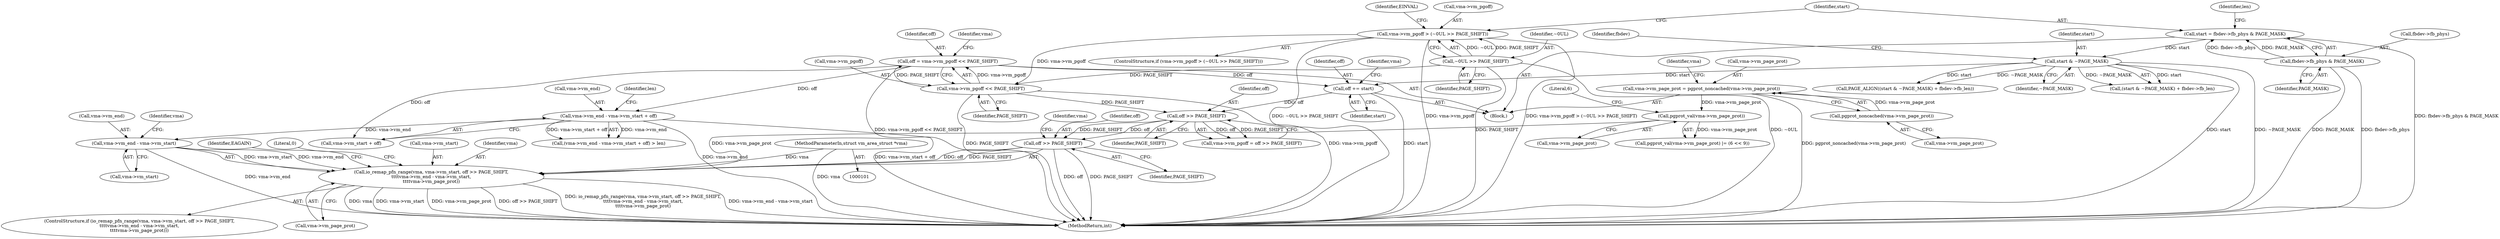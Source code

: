 digraph "0_linux_7314e613d5ff9f0934f7a0f74ed7973b903315d1_0@pointer" {
"1000195" [label="(Call,io_remap_pfn_range(vma, vma->vm_start, off >> PAGE_SHIFT,\n\t\t\t\tvma->vm_end - vma->vm_start,\n\t\t\t\tvma->vm_page_prot))"];
"1000103" [label="(MethodParameterIn,struct vm_area_struct *vma)"];
"1000203" [label="(Call,vma->vm_end - vma->vm_start)"];
"1000154" [label="(Call,vma->vm_end - vma->vm_start + off)"];
"1000145" [label="(Call,off = vma->vm_pgoff << PAGE_SHIFT)"];
"1000147" [label="(Call,vma->vm_pgoff << PAGE_SHIFT)"];
"1000117" [label="(Call,vma->vm_pgoff > (~0UL >> PAGE_SHIFT))"];
"1000121" [label="(Call,~0UL >> PAGE_SHIFT)"];
"1000200" [label="(Call,off >> PAGE_SHIFT)"];
"1000175" [label="(Call,off >> PAGE_SHIFT)"];
"1000168" [label="(Call,off += start)"];
"1000139" [label="(Call,start & ~PAGE_MASK)"];
"1000128" [label="(Call,start = fbdev->fb_phys & PAGE_MASK)"];
"1000130" [label="(Call,fbdev->fb_phys & PAGE_MASK)"];
"1000187" [label="(Call,pgprot_val(vma->vm_page_prot))"];
"1000178" [label="(Call,vma->vm_page_prot = pgprot_noncached(vma->vm_page_prot))"];
"1000182" [label="(Call,pgprot_noncached(vma->vm_page_prot))"];
"1000205" [label="(Identifier,vma)"];
"1000154" [label="(Call,vma->vm_end - vma->vm_start + off)"];
"1000168" [label="(Call,off += start)"];
"1000128" [label="(Call,start = fbdev->fb_phys & PAGE_MASK)"];
"1000201" [label="(Identifier,off)"];
"1000189" [label="(Identifier,vma)"];
"1000148" [label="(Call,vma->vm_pgoff)"];
"1000195" [label="(Call,io_remap_pfn_range(vma, vma->vm_start, off >> PAGE_SHIFT,\n\t\t\t\tvma->vm_end - vma->vm_start,\n\t\t\t\tvma->vm_page_prot))"];
"1000138" [label="(Call,(start & ~PAGE_MASK) + fbdev->fb_len)"];
"1000175" [label="(Call,off >> PAGE_SHIFT)"];
"1000176" [label="(Identifier,off)"];
"1000117" [label="(Call,vma->vm_pgoff > (~0UL >> PAGE_SHIFT))"];
"1000163" [label="(Identifier,len)"];
"1000182" [label="(Call,pgprot_noncached(vma->vm_page_prot))"];
"1000203" [label="(Call,vma->vm_end - vma->vm_start)"];
"1000196" [label="(Identifier,vma)"];
"1000155" [label="(Call,vma->vm_end)"];
"1000122" [label="(Identifier,~0UL)"];
"1000216" [label="(Identifier,EAGAIN)"];
"1000169" [label="(Identifier,off)"];
"1000179" [label="(Call,vma->vm_page_prot)"];
"1000211" [label="(Identifier,vma)"];
"1000139" [label="(Call,start & ~PAGE_MASK)"];
"1000218" [label="(Literal,0)"];
"1000171" [label="(Call,vma->vm_pgoff = off >> PAGE_SHIFT)"];
"1000170" [label="(Identifier,start)"];
"1000192" [label="(Literal,6)"];
"1000140" [label="(Identifier,start)"];
"1000202" [label="(Identifier,PAGE_SHIFT)"];
"1000187" [label="(Call,pgprot_val(vma->vm_page_prot))"];
"1000200" [label="(Call,off >> PAGE_SHIFT)"];
"1000145" [label="(Call,off = vma->vm_pgoff << PAGE_SHIFT)"];
"1000178" [label="(Call,vma->vm_page_prot = pgprot_noncached(vma->vm_page_prot))"];
"1000219" [label="(MethodReturn,int)"];
"1000151" [label="(Identifier,PAGE_SHIFT)"];
"1000186" [label="(Call,pgprot_val(vma->vm_page_prot) |= (6 << 9))"];
"1000177" [label="(Identifier,PAGE_SHIFT)"];
"1000104" [label="(Block,)"];
"1000131" [label="(Call,fbdev->fb_phys)"];
"1000204" [label="(Call,vma->vm_end)"];
"1000153" [label="(Call,(vma->vm_end - vma->vm_start + off) > len)"];
"1000143" [label="(Identifier,fbdev)"];
"1000116" [label="(ControlStructure,if (vma->vm_pgoff > (~0UL >> PAGE_SHIFT)))"];
"1000137" [label="(Call,PAGE_ALIGN((start & ~PAGE_MASK) + fbdev->fb_len))"];
"1000173" [label="(Identifier,vma)"];
"1000127" [label="(Identifier,EINVAL)"];
"1000118" [label="(Call,vma->vm_pgoff)"];
"1000207" [label="(Call,vma->vm_start)"];
"1000146" [label="(Identifier,off)"];
"1000141" [label="(Identifier,~PAGE_MASK)"];
"1000156" [label="(Identifier,vma)"];
"1000121" [label="(Call,~0UL >> PAGE_SHIFT)"];
"1000194" [label="(ControlStructure,if (io_remap_pfn_range(vma, vma->vm_start, off >> PAGE_SHIFT,\n\t\t\t\tvma->vm_end - vma->vm_start,\n\t\t\t\tvma->vm_page_prot)))"];
"1000158" [label="(Call,vma->vm_start + off)"];
"1000123" [label="(Identifier,PAGE_SHIFT)"];
"1000103" [label="(MethodParameterIn,struct vm_area_struct *vma)"];
"1000210" [label="(Call,vma->vm_page_prot)"];
"1000147" [label="(Call,vma->vm_pgoff << PAGE_SHIFT)"];
"1000129" [label="(Identifier,start)"];
"1000130" [label="(Call,fbdev->fb_phys & PAGE_MASK)"];
"1000136" [label="(Identifier,len)"];
"1000134" [label="(Identifier,PAGE_MASK)"];
"1000183" [label="(Call,vma->vm_page_prot)"];
"1000188" [label="(Call,vma->vm_page_prot)"];
"1000197" [label="(Call,vma->vm_start)"];
"1000195" -> "1000194"  [label="AST: "];
"1000195" -> "1000210"  [label="CFG: "];
"1000196" -> "1000195"  [label="AST: "];
"1000197" -> "1000195"  [label="AST: "];
"1000200" -> "1000195"  [label="AST: "];
"1000203" -> "1000195"  [label="AST: "];
"1000210" -> "1000195"  [label="AST: "];
"1000216" -> "1000195"  [label="CFG: "];
"1000218" -> "1000195"  [label="CFG: "];
"1000195" -> "1000219"  [label="DDG: vma->vm_start"];
"1000195" -> "1000219"  [label="DDG: vma->vm_page_prot"];
"1000195" -> "1000219"  [label="DDG: off >> PAGE_SHIFT"];
"1000195" -> "1000219"  [label="DDG: io_remap_pfn_range(vma, vma->vm_start, off >> PAGE_SHIFT,\n\t\t\t\tvma->vm_end - vma->vm_start,\n\t\t\t\tvma->vm_page_prot)"];
"1000195" -> "1000219"  [label="DDG: vma->vm_end - vma->vm_start"];
"1000195" -> "1000219"  [label="DDG: vma"];
"1000103" -> "1000195"  [label="DDG: vma"];
"1000203" -> "1000195"  [label="DDG: vma->vm_start"];
"1000203" -> "1000195"  [label="DDG: vma->vm_end"];
"1000200" -> "1000195"  [label="DDG: off"];
"1000200" -> "1000195"  [label="DDG: PAGE_SHIFT"];
"1000187" -> "1000195"  [label="DDG: vma->vm_page_prot"];
"1000103" -> "1000101"  [label="AST: "];
"1000103" -> "1000219"  [label="DDG: vma"];
"1000203" -> "1000207"  [label="CFG: "];
"1000204" -> "1000203"  [label="AST: "];
"1000207" -> "1000203"  [label="AST: "];
"1000211" -> "1000203"  [label="CFG: "];
"1000203" -> "1000219"  [label="DDG: vma->vm_end"];
"1000154" -> "1000203"  [label="DDG: vma->vm_end"];
"1000154" -> "1000153"  [label="AST: "];
"1000154" -> "1000158"  [label="CFG: "];
"1000155" -> "1000154"  [label="AST: "];
"1000158" -> "1000154"  [label="AST: "];
"1000163" -> "1000154"  [label="CFG: "];
"1000154" -> "1000219"  [label="DDG: vma->vm_end"];
"1000154" -> "1000219"  [label="DDG: vma->vm_start + off"];
"1000154" -> "1000153"  [label="DDG: vma->vm_end"];
"1000154" -> "1000153"  [label="DDG: vma->vm_start + off"];
"1000145" -> "1000154"  [label="DDG: off"];
"1000145" -> "1000104"  [label="AST: "];
"1000145" -> "1000147"  [label="CFG: "];
"1000146" -> "1000145"  [label="AST: "];
"1000147" -> "1000145"  [label="AST: "];
"1000156" -> "1000145"  [label="CFG: "];
"1000145" -> "1000219"  [label="DDG: vma->vm_pgoff << PAGE_SHIFT"];
"1000147" -> "1000145"  [label="DDG: vma->vm_pgoff"];
"1000147" -> "1000145"  [label="DDG: PAGE_SHIFT"];
"1000145" -> "1000158"  [label="DDG: off"];
"1000145" -> "1000168"  [label="DDG: off"];
"1000147" -> "1000151"  [label="CFG: "];
"1000148" -> "1000147"  [label="AST: "];
"1000151" -> "1000147"  [label="AST: "];
"1000147" -> "1000219"  [label="DDG: vma->vm_pgoff"];
"1000147" -> "1000219"  [label="DDG: PAGE_SHIFT"];
"1000117" -> "1000147"  [label="DDG: vma->vm_pgoff"];
"1000121" -> "1000147"  [label="DDG: PAGE_SHIFT"];
"1000147" -> "1000175"  [label="DDG: PAGE_SHIFT"];
"1000117" -> "1000116"  [label="AST: "];
"1000117" -> "1000121"  [label="CFG: "];
"1000118" -> "1000117"  [label="AST: "];
"1000121" -> "1000117"  [label="AST: "];
"1000127" -> "1000117"  [label="CFG: "];
"1000129" -> "1000117"  [label="CFG: "];
"1000117" -> "1000219"  [label="DDG: vma->vm_pgoff"];
"1000117" -> "1000219"  [label="DDG: vma->vm_pgoff > (~0UL >> PAGE_SHIFT)"];
"1000117" -> "1000219"  [label="DDG: ~0UL >> PAGE_SHIFT"];
"1000121" -> "1000117"  [label="DDG: ~0UL"];
"1000121" -> "1000117"  [label="DDG: PAGE_SHIFT"];
"1000121" -> "1000123"  [label="CFG: "];
"1000122" -> "1000121"  [label="AST: "];
"1000123" -> "1000121"  [label="AST: "];
"1000121" -> "1000219"  [label="DDG: PAGE_SHIFT"];
"1000121" -> "1000219"  [label="DDG: ~0UL"];
"1000200" -> "1000202"  [label="CFG: "];
"1000201" -> "1000200"  [label="AST: "];
"1000202" -> "1000200"  [label="AST: "];
"1000205" -> "1000200"  [label="CFG: "];
"1000200" -> "1000219"  [label="DDG: off"];
"1000200" -> "1000219"  [label="DDG: PAGE_SHIFT"];
"1000175" -> "1000200"  [label="DDG: off"];
"1000175" -> "1000200"  [label="DDG: PAGE_SHIFT"];
"1000175" -> "1000171"  [label="AST: "];
"1000175" -> "1000177"  [label="CFG: "];
"1000176" -> "1000175"  [label="AST: "];
"1000177" -> "1000175"  [label="AST: "];
"1000171" -> "1000175"  [label="CFG: "];
"1000175" -> "1000171"  [label="DDG: off"];
"1000175" -> "1000171"  [label="DDG: PAGE_SHIFT"];
"1000168" -> "1000175"  [label="DDG: off"];
"1000168" -> "1000104"  [label="AST: "];
"1000168" -> "1000170"  [label="CFG: "];
"1000169" -> "1000168"  [label="AST: "];
"1000170" -> "1000168"  [label="AST: "];
"1000173" -> "1000168"  [label="CFG: "];
"1000168" -> "1000219"  [label="DDG: start"];
"1000139" -> "1000168"  [label="DDG: start"];
"1000139" -> "1000138"  [label="AST: "];
"1000139" -> "1000141"  [label="CFG: "];
"1000140" -> "1000139"  [label="AST: "];
"1000141" -> "1000139"  [label="AST: "];
"1000143" -> "1000139"  [label="CFG: "];
"1000139" -> "1000219"  [label="DDG: ~PAGE_MASK"];
"1000139" -> "1000219"  [label="DDG: start"];
"1000139" -> "1000137"  [label="DDG: start"];
"1000139" -> "1000137"  [label="DDG: ~PAGE_MASK"];
"1000139" -> "1000138"  [label="DDG: start"];
"1000139" -> "1000138"  [label="DDG: ~PAGE_MASK"];
"1000128" -> "1000139"  [label="DDG: start"];
"1000128" -> "1000104"  [label="AST: "];
"1000128" -> "1000130"  [label="CFG: "];
"1000129" -> "1000128"  [label="AST: "];
"1000130" -> "1000128"  [label="AST: "];
"1000136" -> "1000128"  [label="CFG: "];
"1000128" -> "1000219"  [label="DDG: fbdev->fb_phys & PAGE_MASK"];
"1000130" -> "1000128"  [label="DDG: fbdev->fb_phys"];
"1000130" -> "1000128"  [label="DDG: PAGE_MASK"];
"1000130" -> "1000134"  [label="CFG: "];
"1000131" -> "1000130"  [label="AST: "];
"1000134" -> "1000130"  [label="AST: "];
"1000130" -> "1000219"  [label="DDG: PAGE_MASK"];
"1000130" -> "1000219"  [label="DDG: fbdev->fb_phys"];
"1000187" -> "1000186"  [label="AST: "];
"1000187" -> "1000188"  [label="CFG: "];
"1000188" -> "1000187"  [label="AST: "];
"1000192" -> "1000187"  [label="CFG: "];
"1000187" -> "1000186"  [label="DDG: vma->vm_page_prot"];
"1000178" -> "1000187"  [label="DDG: vma->vm_page_prot"];
"1000178" -> "1000104"  [label="AST: "];
"1000178" -> "1000182"  [label="CFG: "];
"1000179" -> "1000178"  [label="AST: "];
"1000182" -> "1000178"  [label="AST: "];
"1000189" -> "1000178"  [label="CFG: "];
"1000178" -> "1000219"  [label="DDG: pgprot_noncached(vma->vm_page_prot)"];
"1000182" -> "1000178"  [label="DDG: vma->vm_page_prot"];
"1000182" -> "1000183"  [label="CFG: "];
"1000183" -> "1000182"  [label="AST: "];
}
